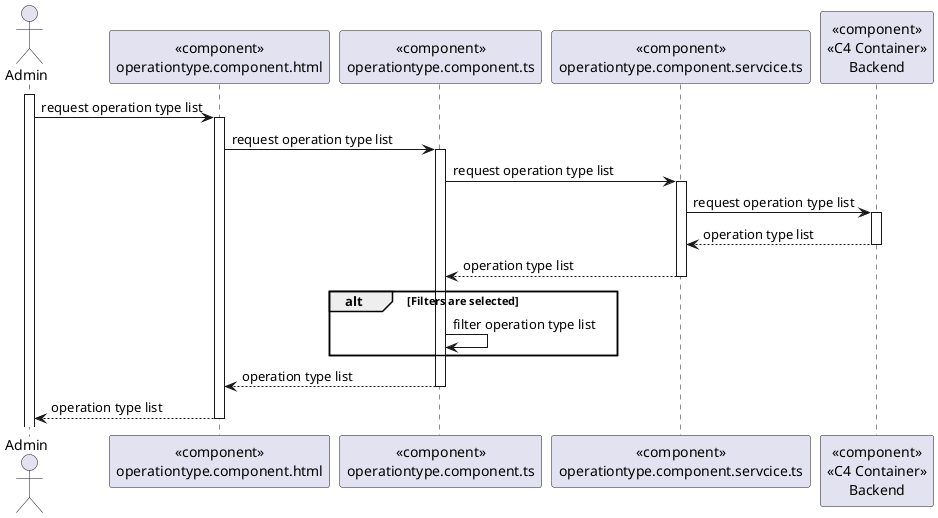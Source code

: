 @startuml

actor Admin as A
participant "<<component>>\noperationtype.component.html" as html
participant "<<component>>\noperationtype.component.ts" as ts
participant "<<component>>\noperationtype.component.servcice.ts" as service
participant "<<component>>\n<<C4 Container>>\nBackend" as backend

activate A
A -> html: request operation type list
activate html
html -> ts: request operation type list
activate ts
ts -> service: request operation type list
activate service
service -> backend: request operation type list
activate backend
backend --> service: operation type list
deactivate backend
service --> ts: operation type list
deactivate service
alt Filters are selected
ts -> ts : filter operation type list
end
ts --> html: operation type list
deactivate ts
html --> A: operation type list
deactivate html


@enduml